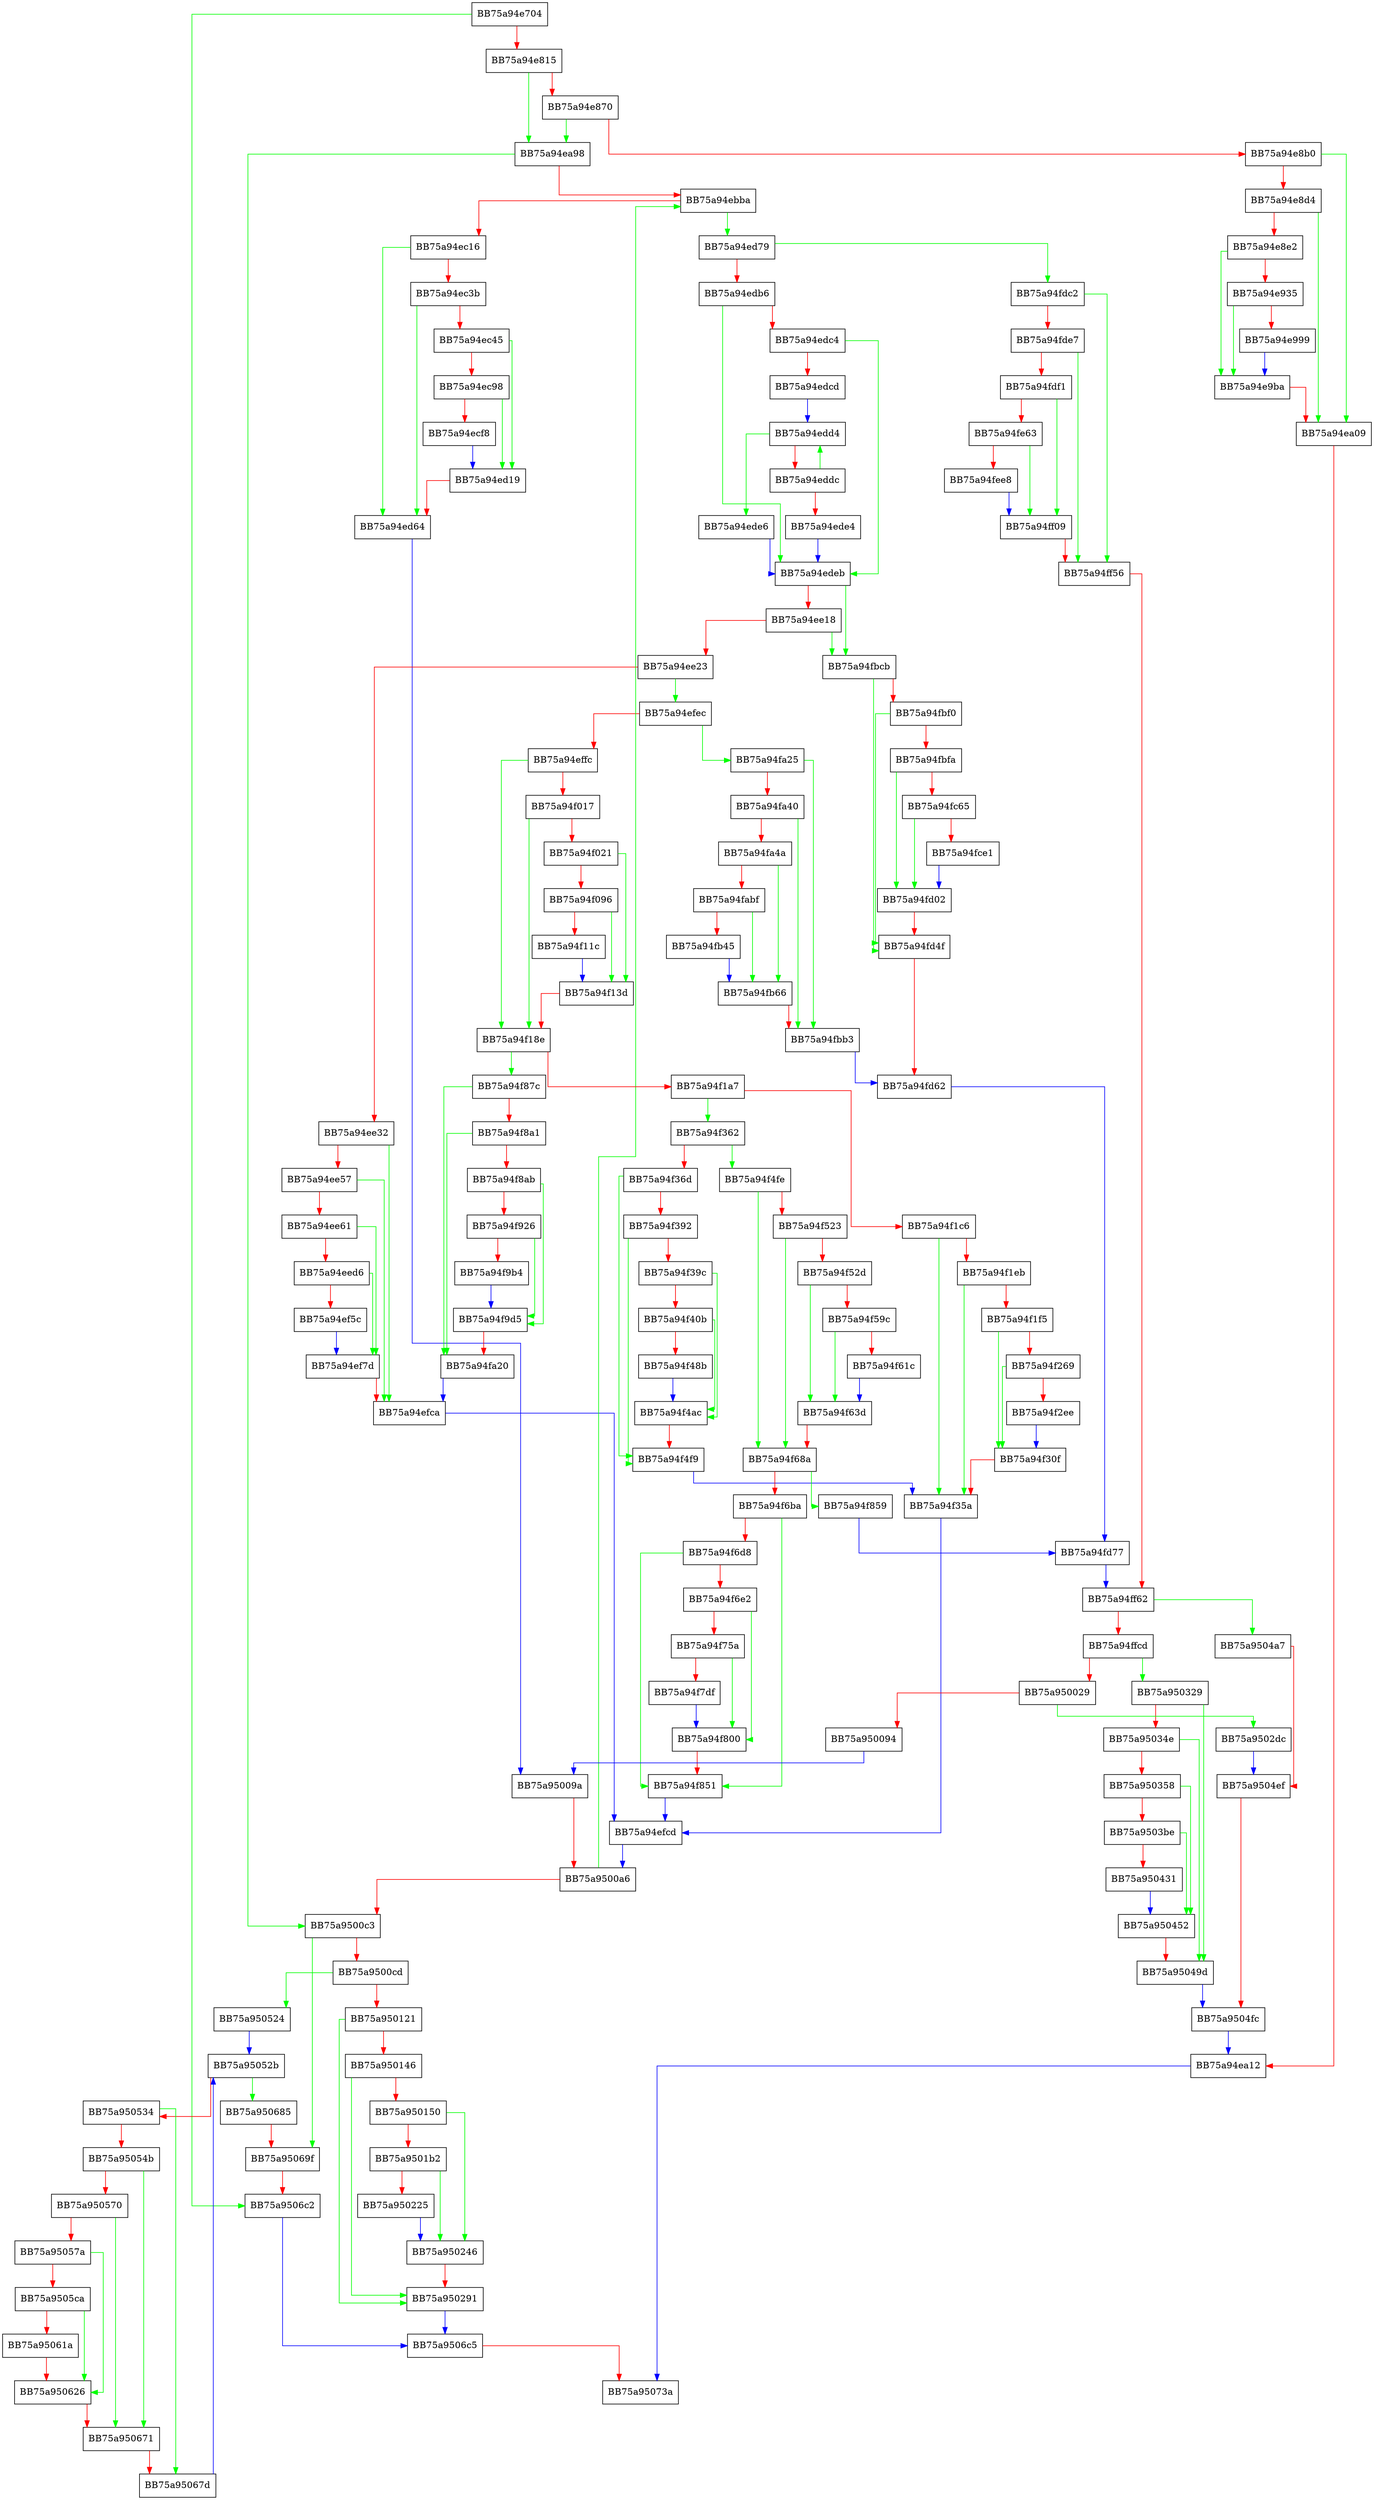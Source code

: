 digraph _import_cfi_database {
  node [shape="box"];
  graph [splines=ortho];
  BB75a94e704 -> BB75a9506c2 [color="green"];
  BB75a94e704 -> BB75a94e815 [color="red"];
  BB75a94e815 -> BB75a94ea98 [color="green"];
  BB75a94e815 -> BB75a94e870 [color="red"];
  BB75a94e870 -> BB75a94ea98 [color="green"];
  BB75a94e870 -> BB75a94e8b0 [color="red"];
  BB75a94e8b0 -> BB75a94ea09 [color="green"];
  BB75a94e8b0 -> BB75a94e8d4 [color="red"];
  BB75a94e8d4 -> BB75a94ea09 [color="green"];
  BB75a94e8d4 -> BB75a94e8e2 [color="red"];
  BB75a94e8e2 -> BB75a94e9ba [color="green"];
  BB75a94e8e2 -> BB75a94e935 [color="red"];
  BB75a94e935 -> BB75a94e9ba [color="green"];
  BB75a94e935 -> BB75a94e999 [color="red"];
  BB75a94e999 -> BB75a94e9ba [color="blue"];
  BB75a94e9ba -> BB75a94ea09 [color="red"];
  BB75a94ea09 -> BB75a94ea12 [color="red"];
  BB75a94ea12 -> BB75a95073a [color="blue"];
  BB75a94ea98 -> BB75a9500c3 [color="green"];
  BB75a94ea98 -> BB75a94ebba [color="red"];
  BB75a94ebba -> BB75a94ed79 [color="green"];
  BB75a94ebba -> BB75a94ec16 [color="red"];
  BB75a94ec16 -> BB75a94ed64 [color="green"];
  BB75a94ec16 -> BB75a94ec3b [color="red"];
  BB75a94ec3b -> BB75a94ed64 [color="green"];
  BB75a94ec3b -> BB75a94ec45 [color="red"];
  BB75a94ec45 -> BB75a94ed19 [color="green"];
  BB75a94ec45 -> BB75a94ec98 [color="red"];
  BB75a94ec98 -> BB75a94ed19 [color="green"];
  BB75a94ec98 -> BB75a94ecf8 [color="red"];
  BB75a94ecf8 -> BB75a94ed19 [color="blue"];
  BB75a94ed19 -> BB75a94ed64 [color="red"];
  BB75a94ed64 -> BB75a95009a [color="blue"];
  BB75a94ed79 -> BB75a94fdc2 [color="green"];
  BB75a94ed79 -> BB75a94edb6 [color="red"];
  BB75a94edb6 -> BB75a94edeb [color="green"];
  BB75a94edb6 -> BB75a94edc4 [color="red"];
  BB75a94edc4 -> BB75a94edeb [color="green"];
  BB75a94edc4 -> BB75a94edcd [color="red"];
  BB75a94edcd -> BB75a94edd4 [color="blue"];
  BB75a94edd4 -> BB75a94ede6 [color="green"];
  BB75a94edd4 -> BB75a94eddc [color="red"];
  BB75a94eddc -> BB75a94edd4 [color="green"];
  BB75a94eddc -> BB75a94ede4 [color="red"];
  BB75a94ede4 -> BB75a94edeb [color="blue"];
  BB75a94ede6 -> BB75a94edeb [color="blue"];
  BB75a94edeb -> BB75a94fbcb [color="green"];
  BB75a94edeb -> BB75a94ee18 [color="red"];
  BB75a94ee18 -> BB75a94fbcb [color="green"];
  BB75a94ee18 -> BB75a94ee23 [color="red"];
  BB75a94ee23 -> BB75a94efec [color="green"];
  BB75a94ee23 -> BB75a94ee32 [color="red"];
  BB75a94ee32 -> BB75a94efca [color="green"];
  BB75a94ee32 -> BB75a94ee57 [color="red"];
  BB75a94ee57 -> BB75a94efca [color="green"];
  BB75a94ee57 -> BB75a94ee61 [color="red"];
  BB75a94ee61 -> BB75a94ef7d [color="green"];
  BB75a94ee61 -> BB75a94eed6 [color="red"];
  BB75a94eed6 -> BB75a94ef7d [color="green"];
  BB75a94eed6 -> BB75a94ef5c [color="red"];
  BB75a94ef5c -> BB75a94ef7d [color="blue"];
  BB75a94ef7d -> BB75a94efca [color="red"];
  BB75a94efca -> BB75a94efcd [color="blue"];
  BB75a94efcd -> BB75a9500a6 [color="blue"];
  BB75a94efec -> BB75a94fa25 [color="green"];
  BB75a94efec -> BB75a94effc [color="red"];
  BB75a94effc -> BB75a94f18e [color="green"];
  BB75a94effc -> BB75a94f017 [color="red"];
  BB75a94f017 -> BB75a94f18e [color="green"];
  BB75a94f017 -> BB75a94f021 [color="red"];
  BB75a94f021 -> BB75a94f13d [color="green"];
  BB75a94f021 -> BB75a94f096 [color="red"];
  BB75a94f096 -> BB75a94f13d [color="green"];
  BB75a94f096 -> BB75a94f11c [color="red"];
  BB75a94f11c -> BB75a94f13d [color="blue"];
  BB75a94f13d -> BB75a94f18e [color="red"];
  BB75a94f18e -> BB75a94f87c [color="green"];
  BB75a94f18e -> BB75a94f1a7 [color="red"];
  BB75a94f1a7 -> BB75a94f362 [color="green"];
  BB75a94f1a7 -> BB75a94f1c6 [color="red"];
  BB75a94f1c6 -> BB75a94f35a [color="green"];
  BB75a94f1c6 -> BB75a94f1eb [color="red"];
  BB75a94f1eb -> BB75a94f35a [color="green"];
  BB75a94f1eb -> BB75a94f1f5 [color="red"];
  BB75a94f1f5 -> BB75a94f30f [color="green"];
  BB75a94f1f5 -> BB75a94f269 [color="red"];
  BB75a94f269 -> BB75a94f30f [color="green"];
  BB75a94f269 -> BB75a94f2ee [color="red"];
  BB75a94f2ee -> BB75a94f30f [color="blue"];
  BB75a94f30f -> BB75a94f35a [color="red"];
  BB75a94f35a -> BB75a94efcd [color="blue"];
  BB75a94f362 -> BB75a94f4fe [color="green"];
  BB75a94f362 -> BB75a94f36d [color="red"];
  BB75a94f36d -> BB75a94f4f9 [color="green"];
  BB75a94f36d -> BB75a94f392 [color="red"];
  BB75a94f392 -> BB75a94f4f9 [color="green"];
  BB75a94f392 -> BB75a94f39c [color="red"];
  BB75a94f39c -> BB75a94f4ac [color="green"];
  BB75a94f39c -> BB75a94f40b [color="red"];
  BB75a94f40b -> BB75a94f4ac [color="green"];
  BB75a94f40b -> BB75a94f48b [color="red"];
  BB75a94f48b -> BB75a94f4ac [color="blue"];
  BB75a94f4ac -> BB75a94f4f9 [color="red"];
  BB75a94f4f9 -> BB75a94f35a [color="blue"];
  BB75a94f4fe -> BB75a94f68a [color="green"];
  BB75a94f4fe -> BB75a94f523 [color="red"];
  BB75a94f523 -> BB75a94f68a [color="green"];
  BB75a94f523 -> BB75a94f52d [color="red"];
  BB75a94f52d -> BB75a94f63d [color="green"];
  BB75a94f52d -> BB75a94f59c [color="red"];
  BB75a94f59c -> BB75a94f63d [color="green"];
  BB75a94f59c -> BB75a94f61c [color="red"];
  BB75a94f61c -> BB75a94f63d [color="blue"];
  BB75a94f63d -> BB75a94f68a [color="red"];
  BB75a94f68a -> BB75a94f859 [color="green"];
  BB75a94f68a -> BB75a94f6ba [color="red"];
  BB75a94f6ba -> BB75a94f851 [color="green"];
  BB75a94f6ba -> BB75a94f6d8 [color="red"];
  BB75a94f6d8 -> BB75a94f851 [color="green"];
  BB75a94f6d8 -> BB75a94f6e2 [color="red"];
  BB75a94f6e2 -> BB75a94f800 [color="green"];
  BB75a94f6e2 -> BB75a94f75a [color="red"];
  BB75a94f75a -> BB75a94f800 [color="green"];
  BB75a94f75a -> BB75a94f7df [color="red"];
  BB75a94f7df -> BB75a94f800 [color="blue"];
  BB75a94f800 -> BB75a94f851 [color="red"];
  BB75a94f851 -> BB75a94efcd [color="blue"];
  BB75a94f859 -> BB75a94fd77 [color="blue"];
  BB75a94f87c -> BB75a94fa20 [color="green"];
  BB75a94f87c -> BB75a94f8a1 [color="red"];
  BB75a94f8a1 -> BB75a94fa20 [color="green"];
  BB75a94f8a1 -> BB75a94f8ab [color="red"];
  BB75a94f8ab -> BB75a94f9d5 [color="green"];
  BB75a94f8ab -> BB75a94f926 [color="red"];
  BB75a94f926 -> BB75a94f9d5 [color="green"];
  BB75a94f926 -> BB75a94f9b4 [color="red"];
  BB75a94f9b4 -> BB75a94f9d5 [color="blue"];
  BB75a94f9d5 -> BB75a94fa20 [color="red"];
  BB75a94fa20 -> BB75a94efca [color="blue"];
  BB75a94fa25 -> BB75a94fbb3 [color="green"];
  BB75a94fa25 -> BB75a94fa40 [color="red"];
  BB75a94fa40 -> BB75a94fbb3 [color="green"];
  BB75a94fa40 -> BB75a94fa4a [color="red"];
  BB75a94fa4a -> BB75a94fb66 [color="green"];
  BB75a94fa4a -> BB75a94fabf [color="red"];
  BB75a94fabf -> BB75a94fb66 [color="green"];
  BB75a94fabf -> BB75a94fb45 [color="red"];
  BB75a94fb45 -> BB75a94fb66 [color="blue"];
  BB75a94fb66 -> BB75a94fbb3 [color="red"];
  BB75a94fbb3 -> BB75a94fd62 [color="blue"];
  BB75a94fbcb -> BB75a94fd4f [color="green"];
  BB75a94fbcb -> BB75a94fbf0 [color="red"];
  BB75a94fbf0 -> BB75a94fd4f [color="green"];
  BB75a94fbf0 -> BB75a94fbfa [color="red"];
  BB75a94fbfa -> BB75a94fd02 [color="green"];
  BB75a94fbfa -> BB75a94fc65 [color="red"];
  BB75a94fc65 -> BB75a94fd02 [color="green"];
  BB75a94fc65 -> BB75a94fce1 [color="red"];
  BB75a94fce1 -> BB75a94fd02 [color="blue"];
  BB75a94fd02 -> BB75a94fd4f [color="red"];
  BB75a94fd4f -> BB75a94fd62 [color="red"];
  BB75a94fd62 -> BB75a94fd77 [color="blue"];
  BB75a94fd77 -> BB75a94ff62 [color="blue"];
  BB75a94fdc2 -> BB75a94ff56 [color="green"];
  BB75a94fdc2 -> BB75a94fde7 [color="red"];
  BB75a94fde7 -> BB75a94ff56 [color="green"];
  BB75a94fde7 -> BB75a94fdf1 [color="red"];
  BB75a94fdf1 -> BB75a94ff09 [color="green"];
  BB75a94fdf1 -> BB75a94fe63 [color="red"];
  BB75a94fe63 -> BB75a94ff09 [color="green"];
  BB75a94fe63 -> BB75a94fee8 [color="red"];
  BB75a94fee8 -> BB75a94ff09 [color="blue"];
  BB75a94ff09 -> BB75a94ff56 [color="red"];
  BB75a94ff56 -> BB75a94ff62 [color="red"];
  BB75a94ff62 -> BB75a9504a7 [color="green"];
  BB75a94ff62 -> BB75a94ffcd [color="red"];
  BB75a94ffcd -> BB75a950329 [color="green"];
  BB75a94ffcd -> BB75a950029 [color="red"];
  BB75a950029 -> BB75a9502dc [color="green"];
  BB75a950029 -> BB75a950094 [color="red"];
  BB75a950094 -> BB75a95009a [color="blue"];
  BB75a95009a -> BB75a9500a6 [color="red"];
  BB75a9500a6 -> BB75a94ebba [color="green"];
  BB75a9500a6 -> BB75a9500c3 [color="red"];
  BB75a9500c3 -> BB75a95069f [color="green"];
  BB75a9500c3 -> BB75a9500cd [color="red"];
  BB75a9500cd -> BB75a950524 [color="green"];
  BB75a9500cd -> BB75a950121 [color="red"];
  BB75a950121 -> BB75a950291 [color="green"];
  BB75a950121 -> BB75a950146 [color="red"];
  BB75a950146 -> BB75a950291 [color="green"];
  BB75a950146 -> BB75a950150 [color="red"];
  BB75a950150 -> BB75a950246 [color="green"];
  BB75a950150 -> BB75a9501b2 [color="red"];
  BB75a9501b2 -> BB75a950246 [color="green"];
  BB75a9501b2 -> BB75a950225 [color="red"];
  BB75a950225 -> BB75a950246 [color="blue"];
  BB75a950246 -> BB75a950291 [color="red"];
  BB75a950291 -> BB75a9506c5 [color="blue"];
  BB75a9502dc -> BB75a9504ef [color="blue"];
  BB75a950329 -> BB75a95049d [color="green"];
  BB75a950329 -> BB75a95034e [color="red"];
  BB75a95034e -> BB75a95049d [color="green"];
  BB75a95034e -> BB75a950358 [color="red"];
  BB75a950358 -> BB75a950452 [color="green"];
  BB75a950358 -> BB75a9503be [color="red"];
  BB75a9503be -> BB75a950452 [color="green"];
  BB75a9503be -> BB75a950431 [color="red"];
  BB75a950431 -> BB75a950452 [color="blue"];
  BB75a950452 -> BB75a95049d [color="red"];
  BB75a95049d -> BB75a9504fc [color="blue"];
  BB75a9504a7 -> BB75a9504ef [color="red"];
  BB75a9504ef -> BB75a9504fc [color="red"];
  BB75a9504fc -> BB75a94ea12 [color="blue"];
  BB75a950524 -> BB75a95052b [color="blue"];
  BB75a95052b -> BB75a950685 [color="green"];
  BB75a95052b -> BB75a950534 [color="red"];
  BB75a950534 -> BB75a95067d [color="green"];
  BB75a950534 -> BB75a95054b [color="red"];
  BB75a95054b -> BB75a950671 [color="green"];
  BB75a95054b -> BB75a950570 [color="red"];
  BB75a950570 -> BB75a950671 [color="green"];
  BB75a950570 -> BB75a95057a [color="red"];
  BB75a95057a -> BB75a950626 [color="green"];
  BB75a95057a -> BB75a9505ca [color="red"];
  BB75a9505ca -> BB75a950626 [color="green"];
  BB75a9505ca -> BB75a95061a [color="red"];
  BB75a95061a -> BB75a950626 [color="red"];
  BB75a950626 -> BB75a950671 [color="red"];
  BB75a950671 -> BB75a95067d [color="red"];
  BB75a95067d -> BB75a95052b [color="blue"];
  BB75a950685 -> BB75a95069f [color="red"];
  BB75a95069f -> BB75a9506c2 [color="red"];
  BB75a9506c2 -> BB75a9506c5 [color="blue"];
  BB75a9506c5 -> BB75a95073a [color="red"];
}